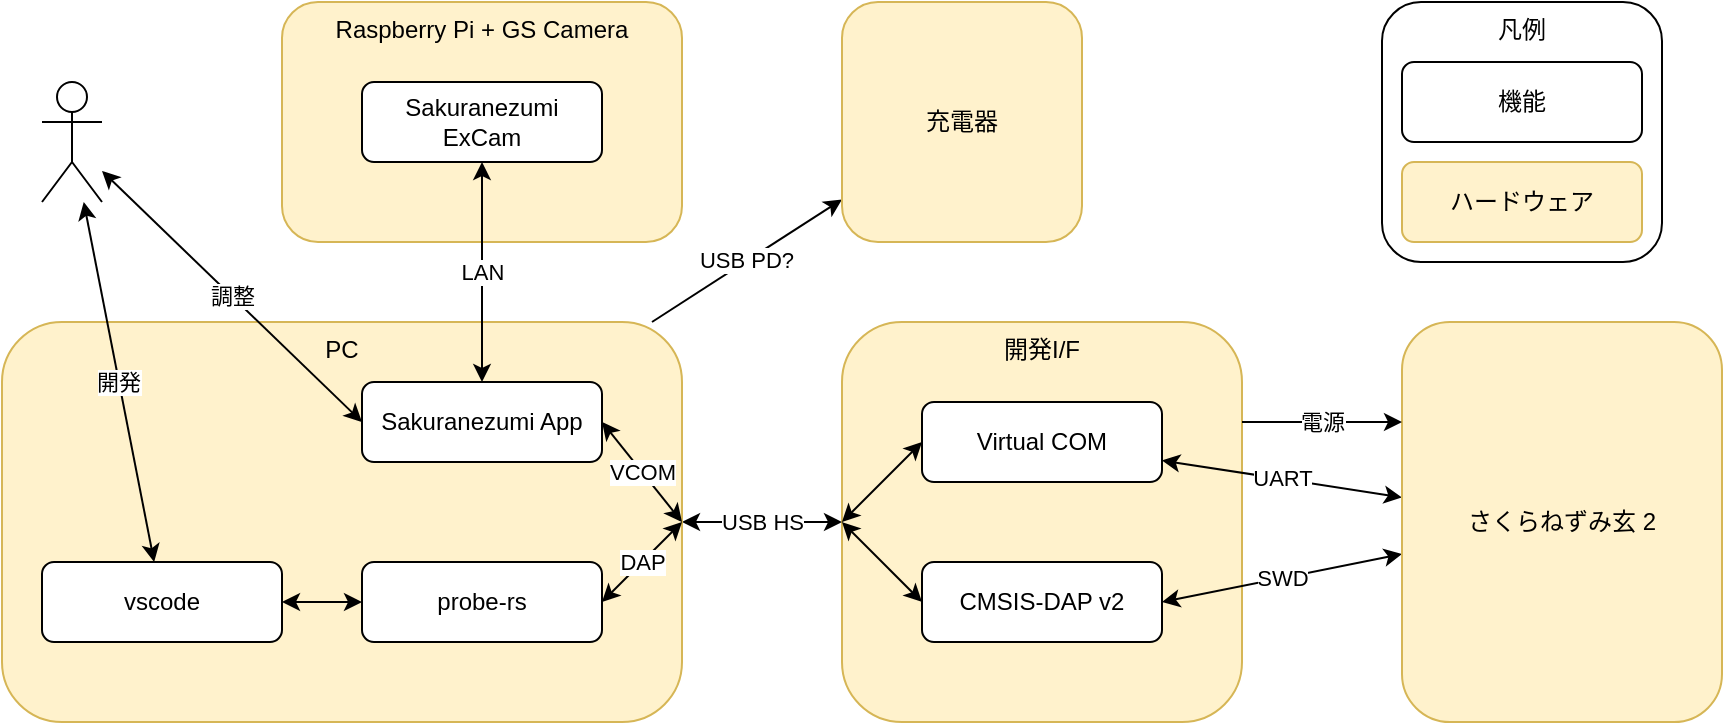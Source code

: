 <mxfile>
    <diagram id="RxmMq8rvGmWMfMDofrzY" name="ページ1">
        <mxGraphModel dx="1753" dy="851" grid="1" gridSize="10" guides="1" tooltips="1" connect="1" arrows="1" fold="1" page="1" pageScale="1" pageWidth="827" pageHeight="1169" math="0" shadow="0">
            <root>
                <mxCell id="0"/>
                <mxCell id="1" parent="0"/>
                <mxCell id="35" value="" style="group" vertex="1" connectable="0" parent="1">
                    <mxGeometry x="-80" y="160" width="200" height="120" as="geometry"/>
                </mxCell>
                <mxCell id="32" value="Raspberry Pi + GS Camera" style="rounded=1;whiteSpace=wrap;html=1;verticalAlign=top;fillColor=#fff2cc;strokeColor=#d6b656;" parent="35" vertex="1">
                    <mxGeometry width="200" height="120" as="geometry"/>
                </mxCell>
                <mxCell id="8" value="Sakuranezumi ExCam" style="rounded=1;whiteSpace=wrap;html=1;" parent="35" vertex="1">
                    <mxGeometry x="40" y="40" width="120" height="40" as="geometry"/>
                </mxCell>
                <mxCell id="25" value="" style="group" parent="1" vertex="1" connectable="0">
                    <mxGeometry x="200" y="320" width="200" height="200" as="geometry"/>
                </mxCell>
                <mxCell id="11" value="開発I/F" style="rounded=1;whiteSpace=wrap;html=1;align=center;verticalAlign=top;fillColor=#fff2cc;strokeColor=#d6b656;" parent="25" vertex="1">
                    <mxGeometry width="200" height="200" as="geometry"/>
                </mxCell>
                <mxCell id="2" value="CMSIS-DAP v2" style="rounded=1;whiteSpace=wrap;html=1;" parent="25" vertex="1">
                    <mxGeometry x="40" y="120" width="120" height="40" as="geometry"/>
                </mxCell>
                <mxCell id="19" style="edgeStyle=none;html=1;exitX=0;exitY=0.5;exitDx=0;exitDy=0;entryX=0;entryY=0.5;entryDx=0;entryDy=0;startArrow=classic;startFill=1;" parent="25" source="11" target="2" edge="1">
                    <mxGeometry relative="1" as="geometry"/>
                </mxCell>
                <mxCell id="3" value="Virtual COM" style="rounded=1;whiteSpace=wrap;html=1;" parent="25" vertex="1">
                    <mxGeometry x="40" y="40" width="120" height="40" as="geometry"/>
                </mxCell>
                <mxCell id="18" style="edgeStyle=none;html=1;exitX=0;exitY=0.5;exitDx=0;exitDy=0;entryX=0;entryY=0.5;entryDx=0;entryDy=0;startArrow=classic;startFill=1;" parent="25" source="11" target="3" edge="1">
                    <mxGeometry relative="1" as="geometry"/>
                </mxCell>
                <mxCell id="16" value="USB HS" style="edgeStyle=none;html=1;exitX=0;exitY=0.5;exitDx=0;exitDy=0;startArrow=classic;startFill=1;entryX=1;entryY=0.5;entryDx=0;entryDy=0;" parent="1" source="11" target="12" edge="1">
                    <mxGeometry relative="1" as="geometry"/>
                </mxCell>
                <mxCell id="14" value="SWD" style="edgeStyle=none;html=1;exitX=1;exitY=0.5;exitDx=0;exitDy=0;startArrow=classic;startFill=1;" parent="1" source="2" target="13" edge="1">
                    <mxGeometry relative="1" as="geometry"/>
                </mxCell>
                <mxCell id="15" value="UART" style="edgeStyle=none;html=1;startArrow=classic;startFill=1;" parent="1" source="3" target="13" edge="1">
                    <mxGeometry relative="1" as="geometry"/>
                </mxCell>
                <mxCell id="13" value="さくらねずみ玄 2" style="rounded=1;whiteSpace=wrap;html=1;align=center;verticalAlign=middle;fillColor=#fff2cc;strokeColor=#d6b656;" parent="1" vertex="1">
                    <mxGeometry x="480" y="320" width="160" height="200" as="geometry"/>
                </mxCell>
                <mxCell id="26" value="電源" style="edgeStyle=none;html=1;entryX=0;entryY=0.25;entryDx=0;entryDy=0;startArrow=none;startFill=0;exitX=1;exitY=0.25;exitDx=0;exitDy=0;" parent="1" source="11" target="13" edge="1">
                    <mxGeometry relative="1" as="geometry"/>
                </mxCell>
                <mxCell id="23" style="edgeStyle=none;html=1;exitX=1;exitY=0.5;exitDx=0;exitDy=0;entryX=1;entryY=0.5;entryDx=0;entryDy=0;startArrow=classic;startFill=1;" parent="1" source="12" target="6" edge="1">
                    <mxGeometry relative="1" as="geometry"/>
                </mxCell>
                <mxCell id="34" value="USB PD?" style="edgeStyle=none;html=1;" edge="1" parent="1" source="12" target="33">
                    <mxGeometry relative="1" as="geometry"/>
                </mxCell>
                <mxCell id="12" value="PC" style="rounded=1;whiteSpace=wrap;html=1;align=center;verticalAlign=top;fillColor=#fff2cc;strokeColor=#d6b656;" parent="1" vertex="1">
                    <mxGeometry x="-220" y="320" width="340" height="200" as="geometry"/>
                </mxCell>
                <mxCell id="4" value="probe-rs" style="rounded=1;whiteSpace=wrap;html=1;" parent="1" vertex="1">
                    <mxGeometry x="-40" y="440" width="120" height="40" as="geometry"/>
                </mxCell>
                <mxCell id="24" value="VCOM" style="edgeStyle=none;html=1;exitX=1;exitY=0.5;exitDx=0;exitDy=0;entryX=1;entryY=0.5;entryDx=0;entryDy=0;startArrow=classic;startFill=1;" parent="1" source="6" target="12" edge="1">
                    <mxGeometry relative="1" as="geometry"/>
                </mxCell>
                <mxCell id="6" value="Sakuranezumi App" style="rounded=1;whiteSpace=wrap;html=1;" parent="1" vertex="1">
                    <mxGeometry x="-40" y="350" width="120" height="40" as="geometry"/>
                </mxCell>
                <mxCell id="21" value="DAP" style="edgeStyle=none;html=1;exitX=1;exitY=0.5;exitDx=0;exitDy=0;entryX=1;entryY=0.5;entryDx=0;entryDy=0;startArrow=classic;startFill=1;" parent="1" source="12" target="4" edge="1">
                    <mxGeometry relative="1" as="geometry"/>
                </mxCell>
                <mxCell id="10" value="LAN" style="edgeStyle=none;html=1;startArrow=classic;startFill=1;" parent="1" source="6" target="8" edge="1">
                    <mxGeometry relative="1" as="geometry">
                        <mxPoint as="offset"/>
                    </mxGeometry>
                </mxCell>
                <mxCell id="28" style="edgeStyle=none;html=1;exitX=1;exitY=0.5;exitDx=0;exitDy=0;entryX=0;entryY=0.5;entryDx=0;entryDy=0;startArrow=classic;startFill=1;" parent="1" source="27" target="4" edge="1">
                    <mxGeometry relative="1" as="geometry"/>
                </mxCell>
                <mxCell id="27" value="vscode" style="rounded=1;whiteSpace=wrap;html=1;" parent="1" vertex="1">
                    <mxGeometry x="-200" y="440" width="120" height="40" as="geometry"/>
                </mxCell>
                <mxCell id="30" value="調整" style="edgeStyle=none;html=1;entryX=0;entryY=0.5;entryDx=0;entryDy=0;startArrow=classic;startFill=1;" parent="1" source="29" target="6" edge="1">
                    <mxGeometry relative="1" as="geometry"/>
                </mxCell>
                <mxCell id="31" value="開発" style="edgeStyle=none;html=1;startArrow=classic;startFill=1;" parent="1" source="29" target="27" edge="1">
                    <mxGeometry relative="1" as="geometry"/>
                </mxCell>
                <mxCell id="29" value="" style="shape=umlActor;verticalLabelPosition=bottom;verticalAlign=top;html=1;outlineConnect=0;" parent="1" vertex="1">
                    <mxGeometry x="-200" y="200" width="30" height="60" as="geometry"/>
                </mxCell>
                <mxCell id="33" value="充電器" style="rounded=1;whiteSpace=wrap;html=1;align=center;verticalAlign=middle;fillColor=#fff2cc;strokeColor=#d6b656;" vertex="1" parent="1">
                    <mxGeometry x="200" y="160" width="120" height="120" as="geometry"/>
                </mxCell>
                <mxCell id="39" value="" style="group" vertex="1" connectable="0" parent="1">
                    <mxGeometry x="470" y="160" width="140" height="130" as="geometry"/>
                </mxCell>
                <mxCell id="38" value="凡例" style="rounded=1;whiteSpace=wrap;html=1;verticalAlign=top;align=center;" vertex="1" parent="39">
                    <mxGeometry width="140" height="130" as="geometry"/>
                </mxCell>
                <mxCell id="36" value="機能" style="rounded=1;whiteSpace=wrap;html=1;" vertex="1" parent="39">
                    <mxGeometry x="10" y="30" width="120" height="40" as="geometry"/>
                </mxCell>
                <mxCell id="37" value="ハードウェア" style="rounded=1;whiteSpace=wrap;html=1;fillColor=#fff2cc;strokeColor=#d6b656;" vertex="1" parent="39">
                    <mxGeometry x="10" y="80" width="120" height="40" as="geometry"/>
                </mxCell>
            </root>
        </mxGraphModel>
    </diagram>
</mxfile>